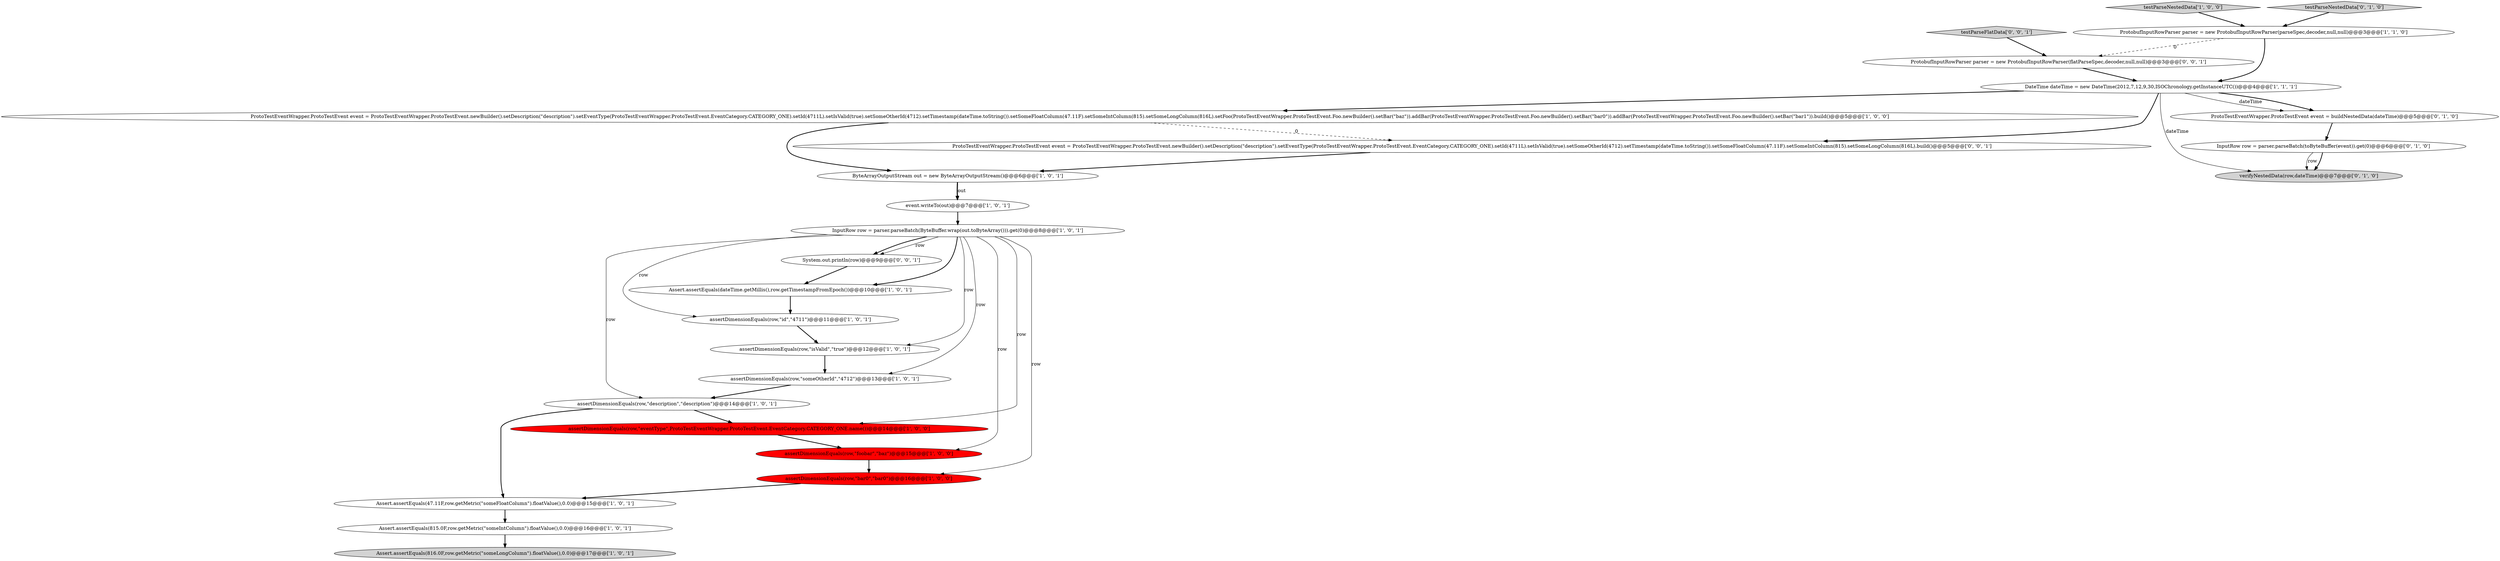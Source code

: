 digraph {
24 [style = filled, label = "ProtoTestEventWrapper.ProtoTestEvent event = ProtoTestEventWrapper.ProtoTestEvent.newBuilder().setDescription(\"description\").setEventType(ProtoTestEventWrapper.ProtoTestEvent.EventCategory.CATEGORY_ONE).setId(4711L).setIsValid(true).setSomeOtherId(4712).setTimestamp(dateTime.toString()).setSomeFloatColumn(47.11F).setSomeIntColumn(815).setSomeLongColumn(816L).build()@@@5@@@['0', '0', '1']", fillcolor = white, shape = ellipse image = "AAA0AAABBB3BBB"];
19 [style = filled, label = "verifyNestedData(row,dateTime)@@@7@@@['0', '1', '0']", fillcolor = lightgray, shape = ellipse image = "AAA0AAABBB2BBB"];
25 [style = filled, label = "ProtobufInputRowParser parser = new ProtobufInputRowParser(flatParseSpec,decoder,null,null)@@@3@@@['0', '0', '1']", fillcolor = white, shape = ellipse image = "AAA0AAABBB3BBB"];
23 [style = filled, label = "testParseFlatData['0', '0', '1']", fillcolor = lightgray, shape = diamond image = "AAA0AAABBB3BBB"];
22 [style = filled, label = "System.out.println(row)@@@9@@@['0', '0', '1']", fillcolor = white, shape = ellipse image = "AAA0AAABBB3BBB"];
3 [style = filled, label = "assertDimensionEquals(row,\"someOtherId\",\"4712\")@@@13@@@['1', '0', '1']", fillcolor = white, shape = ellipse image = "AAA0AAABBB1BBB"];
11 [style = filled, label = "ProtoTestEventWrapper.ProtoTestEvent event = ProtoTestEventWrapper.ProtoTestEvent.newBuilder().setDescription(\"description\").setEventType(ProtoTestEventWrapper.ProtoTestEvent.EventCategory.CATEGORY_ONE).setId(4711L).setIsValid(true).setSomeOtherId(4712).setTimestamp(dateTime.toString()).setSomeFloatColumn(47.11F).setSomeIntColumn(815).setSomeLongColumn(816L).setFoo(ProtoTestEventWrapper.ProtoTestEvent.Foo.newBuilder().setBar(\"baz\")).addBar(ProtoTestEventWrapper.ProtoTestEvent.Foo.newBuilder().setBar(\"bar0\")).addBar(ProtoTestEventWrapper.ProtoTestEvent.Foo.newBuilder().setBar(\"bar1\")).build()@@@5@@@['1', '0', '0']", fillcolor = white, shape = ellipse image = "AAA0AAABBB1BBB"];
1 [style = filled, label = "ProtobufInputRowParser parser = new ProtobufInputRowParser(parseSpec,decoder,null,null)@@@3@@@['1', '1', '0']", fillcolor = white, shape = ellipse image = "AAA0AAABBB1BBB"];
0 [style = filled, label = "assertDimensionEquals(row,\"description\",\"description\")@@@14@@@['1', '0', '1']", fillcolor = white, shape = ellipse image = "AAA0AAABBB1BBB"];
15 [style = filled, label = "Assert.assertEquals(47.11F,row.getMetric(\"someFloatColumn\").floatValue(),0.0)@@@15@@@['1', '0', '1']", fillcolor = white, shape = ellipse image = "AAA0AAABBB1BBB"];
9 [style = filled, label = "assertDimensionEquals(row,\"eventType\",ProtoTestEventWrapper.ProtoTestEvent.EventCategory.CATEGORY_ONE.name())@@@14@@@['1', '0', '0']", fillcolor = red, shape = ellipse image = "AAA1AAABBB1BBB"];
10 [style = filled, label = "Assert.assertEquals(816.0F,row.getMetric(\"someLongColumn\").floatValue(),0.0)@@@17@@@['1', '0', '1']", fillcolor = lightgray, shape = ellipse image = "AAA0AAABBB1BBB"];
2 [style = filled, label = "DateTime dateTime = new DateTime(2012,7,12,9,30,ISOChronology.getInstanceUTC())@@@4@@@['1', '1', '1']", fillcolor = white, shape = ellipse image = "AAA0AAABBB1BBB"];
8 [style = filled, label = "testParseNestedData['1', '0', '0']", fillcolor = lightgray, shape = diamond image = "AAA0AAABBB1BBB"];
20 [style = filled, label = "ProtoTestEventWrapper.ProtoTestEvent event = buildNestedData(dateTime)@@@5@@@['0', '1', '0']", fillcolor = white, shape = ellipse image = "AAA0AAABBB2BBB"];
4 [style = filled, label = "assertDimensionEquals(row,\"isValid\",\"true\")@@@12@@@['1', '0', '1']", fillcolor = white, shape = ellipse image = "AAA0AAABBB1BBB"];
13 [style = filled, label = "assertDimensionEquals(row,\"bar0\",\"bar0\")@@@16@@@['1', '0', '0']", fillcolor = red, shape = ellipse image = "AAA1AAABBB1BBB"];
14 [style = filled, label = "Assert.assertEquals(dateTime.getMillis(),row.getTimestampFromEpoch())@@@10@@@['1', '0', '1']", fillcolor = white, shape = ellipse image = "AAA0AAABBB1BBB"];
5 [style = filled, label = "InputRow row = parser.parseBatch(ByteBuffer.wrap(out.toByteArray())).get(0)@@@8@@@['1', '0', '1']", fillcolor = white, shape = ellipse image = "AAA0AAABBB1BBB"];
18 [style = filled, label = "testParseNestedData['0', '1', '0']", fillcolor = lightgray, shape = diamond image = "AAA0AAABBB2BBB"];
12 [style = filled, label = "assertDimensionEquals(row,\"id\",\"4711\")@@@11@@@['1', '0', '1']", fillcolor = white, shape = ellipse image = "AAA0AAABBB1BBB"];
17 [style = filled, label = "event.writeTo(out)@@@7@@@['1', '0', '1']", fillcolor = white, shape = ellipse image = "AAA0AAABBB1BBB"];
21 [style = filled, label = "InputRow row = parser.parseBatch(toByteBuffer(event)).get(0)@@@6@@@['0', '1', '0']", fillcolor = white, shape = ellipse image = "AAA0AAABBB2BBB"];
7 [style = filled, label = "Assert.assertEquals(815.0F,row.getMetric(\"someIntColumn\").floatValue(),0.0)@@@16@@@['1', '0', '1']", fillcolor = white, shape = ellipse image = "AAA0AAABBB1BBB"];
16 [style = filled, label = "ByteArrayOutputStream out = new ByteArrayOutputStream()@@@6@@@['1', '0', '1']", fillcolor = white, shape = ellipse image = "AAA0AAABBB1BBB"];
6 [style = filled, label = "assertDimensionEquals(row,\"foobar\",\"baz\")@@@15@@@['1', '0', '0']", fillcolor = red, shape = ellipse image = "AAA1AAABBB1BBB"];
11->16 [style = bold, label=""];
4->3 [style = bold, label=""];
23->25 [style = bold, label=""];
17->5 [style = bold, label=""];
0->9 [style = bold, label=""];
2->20 [style = bold, label=""];
5->12 [style = solid, label="row"];
5->0 [style = solid, label="row"];
15->7 [style = bold, label=""];
21->19 [style = bold, label=""];
7->10 [style = bold, label=""];
5->13 [style = solid, label="row"];
16->17 [style = bold, label=""];
5->14 [style = bold, label=""];
5->6 [style = solid, label="row"];
25->2 [style = bold, label=""];
0->15 [style = bold, label=""];
3->0 [style = bold, label=""];
9->6 [style = bold, label=""];
5->22 [style = solid, label="row"];
20->21 [style = bold, label=""];
8->1 [style = bold, label=""];
24->16 [style = bold, label=""];
21->19 [style = solid, label="row"];
5->4 [style = solid, label="row"];
5->9 [style = solid, label="row"];
12->4 [style = bold, label=""];
18->1 [style = bold, label=""];
2->20 [style = solid, label="dateTime"];
6->13 [style = bold, label=""];
14->12 [style = bold, label=""];
11->24 [style = dashed, label="0"];
1->2 [style = bold, label=""];
13->15 [style = bold, label=""];
2->24 [style = bold, label=""];
22->14 [style = bold, label=""];
1->25 [style = dashed, label="0"];
5->22 [style = bold, label=""];
5->3 [style = solid, label="row"];
2->11 [style = bold, label=""];
16->17 [style = solid, label="out"];
2->19 [style = solid, label="dateTime"];
}

